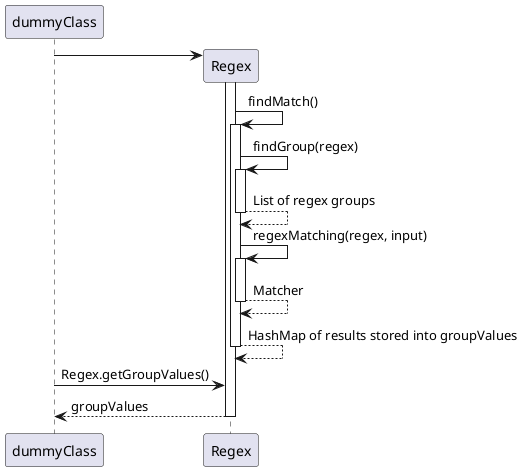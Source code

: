 @startuml
'https://plantuml.com/sequence-diagram

participant dummyClass as dummyClass
participant Regex as regex

create regex
dummyClass -> regex
activate regex
regex -> regex ++ : findMatch()
regex -> regex ++ : findGroup(regex)
regex --> regex -- : List of regex groups
regex -> regex ++ : regexMatching(regex, input)
regex --> regex -- : Matcher
regex --> regex -- : HashMap of results stored into groupValues
dummyClass -> regex : Regex.getGroupValues()
regex --> dummyClass : groupValues
deactivate regex
@enduml